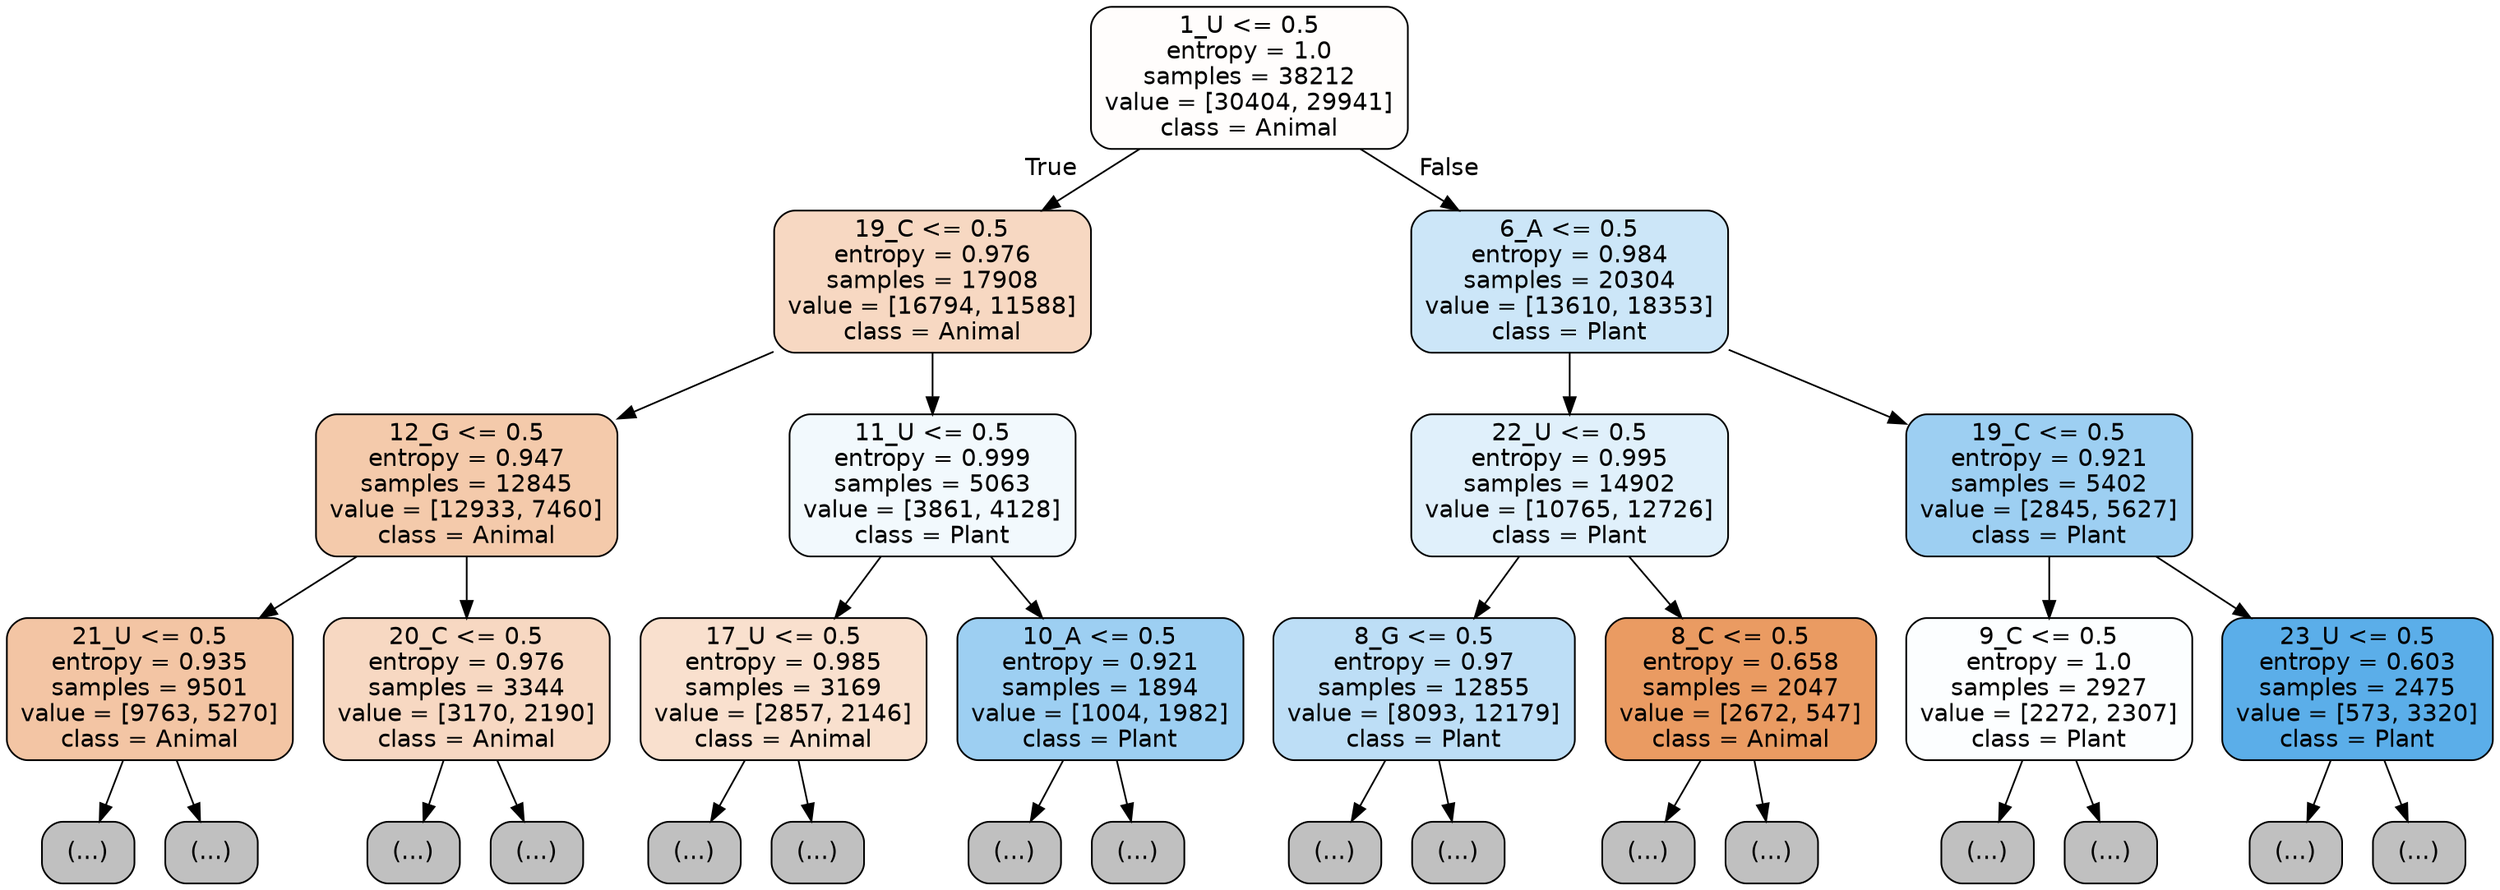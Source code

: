 digraph Tree {
node [shape=box, style="filled, rounded", color="black", fontname="helvetica"] ;
edge [fontname="helvetica"] ;
0 [label="1_U <= 0.5\nentropy = 1.0\nsamples = 38212\nvalue = [30404, 29941]\nclass = Animal", fillcolor="#fffdfc"] ;
1 [label="19_C <= 0.5\nentropy = 0.976\nsamples = 17908\nvalue = [16794, 11588]\nclass = Animal", fillcolor="#f7d8c2"] ;
0 -> 1 [labeldistance=2.5, labelangle=45, headlabel="True"] ;
2 [label="12_G <= 0.5\nentropy = 0.947\nsamples = 12845\nvalue = [12933, 7460]\nclass = Animal", fillcolor="#f4caab"] ;
1 -> 2 ;
3 [label="21_U <= 0.5\nentropy = 0.935\nsamples = 9501\nvalue = [9763, 5270]\nclass = Animal", fillcolor="#f3c5a4"] ;
2 -> 3 ;
4 [label="(...)", fillcolor="#C0C0C0"] ;
3 -> 4 ;
4253 [label="(...)", fillcolor="#C0C0C0"] ;
3 -> 4253 ;
5356 [label="20_C <= 0.5\nentropy = 0.976\nsamples = 3344\nvalue = [3170, 2190]\nclass = Animal", fillcolor="#f7d8c2"] ;
2 -> 5356 ;
5357 [label="(...)", fillcolor="#C0C0C0"] ;
5356 -> 5357 ;
6852 [label="(...)", fillcolor="#C0C0C0"] ;
5356 -> 6852 ;
7261 [label="11_U <= 0.5\nentropy = 0.999\nsamples = 5063\nvalue = [3861, 4128]\nclass = Plant", fillcolor="#f2f9fd"] ;
1 -> 7261 ;
7262 [label="17_U <= 0.5\nentropy = 0.985\nsamples = 3169\nvalue = [2857, 2146]\nclass = Animal", fillcolor="#f9e0ce"] ;
7261 -> 7262 ;
7263 [label="(...)", fillcolor="#C0C0C0"] ;
7262 -> 7263 ;
8544 [label="(...)", fillcolor="#C0C0C0"] ;
7262 -> 8544 ;
9025 [label="10_A <= 0.5\nentropy = 0.921\nsamples = 1894\nvalue = [1004, 1982]\nclass = Plant", fillcolor="#9dcff2"] ;
7261 -> 9025 ;
9026 [label="(...)", fillcolor="#C0C0C0"] ;
9025 -> 9026 ;
9511 [label="(...)", fillcolor="#C0C0C0"] ;
9025 -> 9511 ;
9644 [label="6_A <= 0.5\nentropy = 0.984\nsamples = 20304\nvalue = [13610, 18353]\nclass = Plant", fillcolor="#cce6f8"] ;
0 -> 9644 [labeldistance=2.5, labelangle=-45, headlabel="False"] ;
9645 [label="22_U <= 0.5\nentropy = 0.995\nsamples = 14902\nvalue = [10765, 12726]\nclass = Plant", fillcolor="#e0f0fb"] ;
9644 -> 9645 ;
9646 [label="8_G <= 0.5\nentropy = 0.97\nsamples = 12855\nvalue = [8093, 12179]\nclass = Plant", fillcolor="#bddef6"] ;
9645 -> 9646 ;
9647 [label="(...)", fillcolor="#C0C0C0"] ;
9646 -> 9647 ;
13116 [label="(...)", fillcolor="#C0C0C0"] ;
9646 -> 13116 ;
14449 [label="8_C <= 0.5\nentropy = 0.658\nsamples = 2047\nvalue = [2672, 547]\nclass = Animal", fillcolor="#ea9b62"] ;
9645 -> 14449 ;
14450 [label="(...)", fillcolor="#C0C0C0"] ;
14449 -> 14450 ;
15059 [label="(...)", fillcolor="#C0C0C0"] ;
14449 -> 15059 ;
15176 [label="19_C <= 0.5\nentropy = 0.921\nsamples = 5402\nvalue = [2845, 5627]\nclass = Plant", fillcolor="#9dcff2"] ;
9644 -> 15176 ;
15177 [label="9_C <= 0.5\nentropy = 1.0\nsamples = 2927\nvalue = [2272, 2307]\nclass = Plant", fillcolor="#fcfeff"] ;
15176 -> 15177 ;
15178 [label="(...)", fillcolor="#C0C0C0"] ;
15177 -> 15178 ;
16275 [label="(...)", fillcolor="#C0C0C0"] ;
15177 -> 16275 ;
16526 [label="23_U <= 0.5\nentropy = 0.603\nsamples = 2475\nvalue = [573, 3320]\nclass = Plant", fillcolor="#5baee9"] ;
15176 -> 16526 ;
16527 [label="(...)", fillcolor="#C0C0C0"] ;
16526 -> 16527 ;
16972 [label="(...)", fillcolor="#C0C0C0"] ;
16526 -> 16972 ;
}